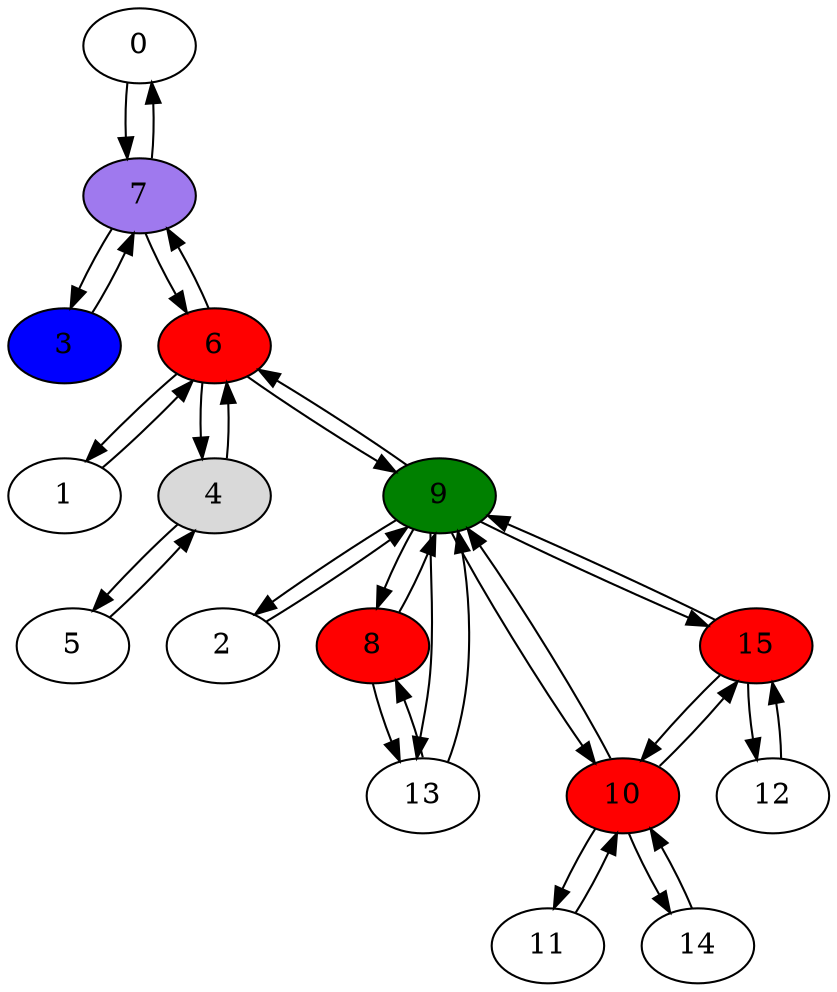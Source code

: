 digraph{
0 [fillcolor="#FFFFFF",style="filled"];
1 [fillcolor="#FFFFFF",style="filled"];
2 [fillcolor="#FFFFFF",style="filled"];
3 [fillcolor="#0000FF",style="filled"];
4 [fillcolor="#D9D9D9",style="filled"];
5 [fillcolor="#FFFFFF",style="filled"];
6 [fillcolor="#FF0000",style="filled"];
7 [fillcolor="#9F79EE",style="filled"];
8 [fillcolor="#FF0000",style="filled"];
9 [fillcolor="#008000",style="filled"];
10 [fillcolor="#FF0000",style="filled"];
11 [fillcolor="#FFFFFF",style="filled"];
12 [fillcolor="#FFFFFF",style="filled"];
13 [fillcolor="#FFFFFF",style="filled"];
14 [fillcolor="#FFFFFF",style="filled"];
15 [fillcolor="#FF0000",style="filled"];
0 [ pos = "0,0!" ];
1 [ pos = "1,0!" ];
2 [ pos = "2,0!" ];
3 [ pos = "3,0!" ];
4 [ pos = "4,0!" ];
5 [ pos = "5,0!" ];
5->4;
4->5
6 [ pos = "6,0!" ];
6->1;
1->6
6->4;
4->6;
7 [ pos = "7,0!" ];
7->0;
0->7
7->3;
3->7
7->6;
6->7
8 [ pos = "8,0!" ];
9 [ pos = "9,0!" ];
9->2;
2->9
9->6;
6->9
9->8;
8->9
10 [ pos = "0,1!" ];
10->9;
9->10
11 [ pos = "1,1!" ];
11->10;
10->11
12 [ pos = "2,1!" ];
13 [ pos = "3,1!" ];
13->8;
8->13
13->9;
9->13
14 [ pos = "4,1!" ];
14->10;
10->14
15 [ pos = "5,1!" ];
15->9;
9->15
15->10;
10->15
15->12;
12->15
}
